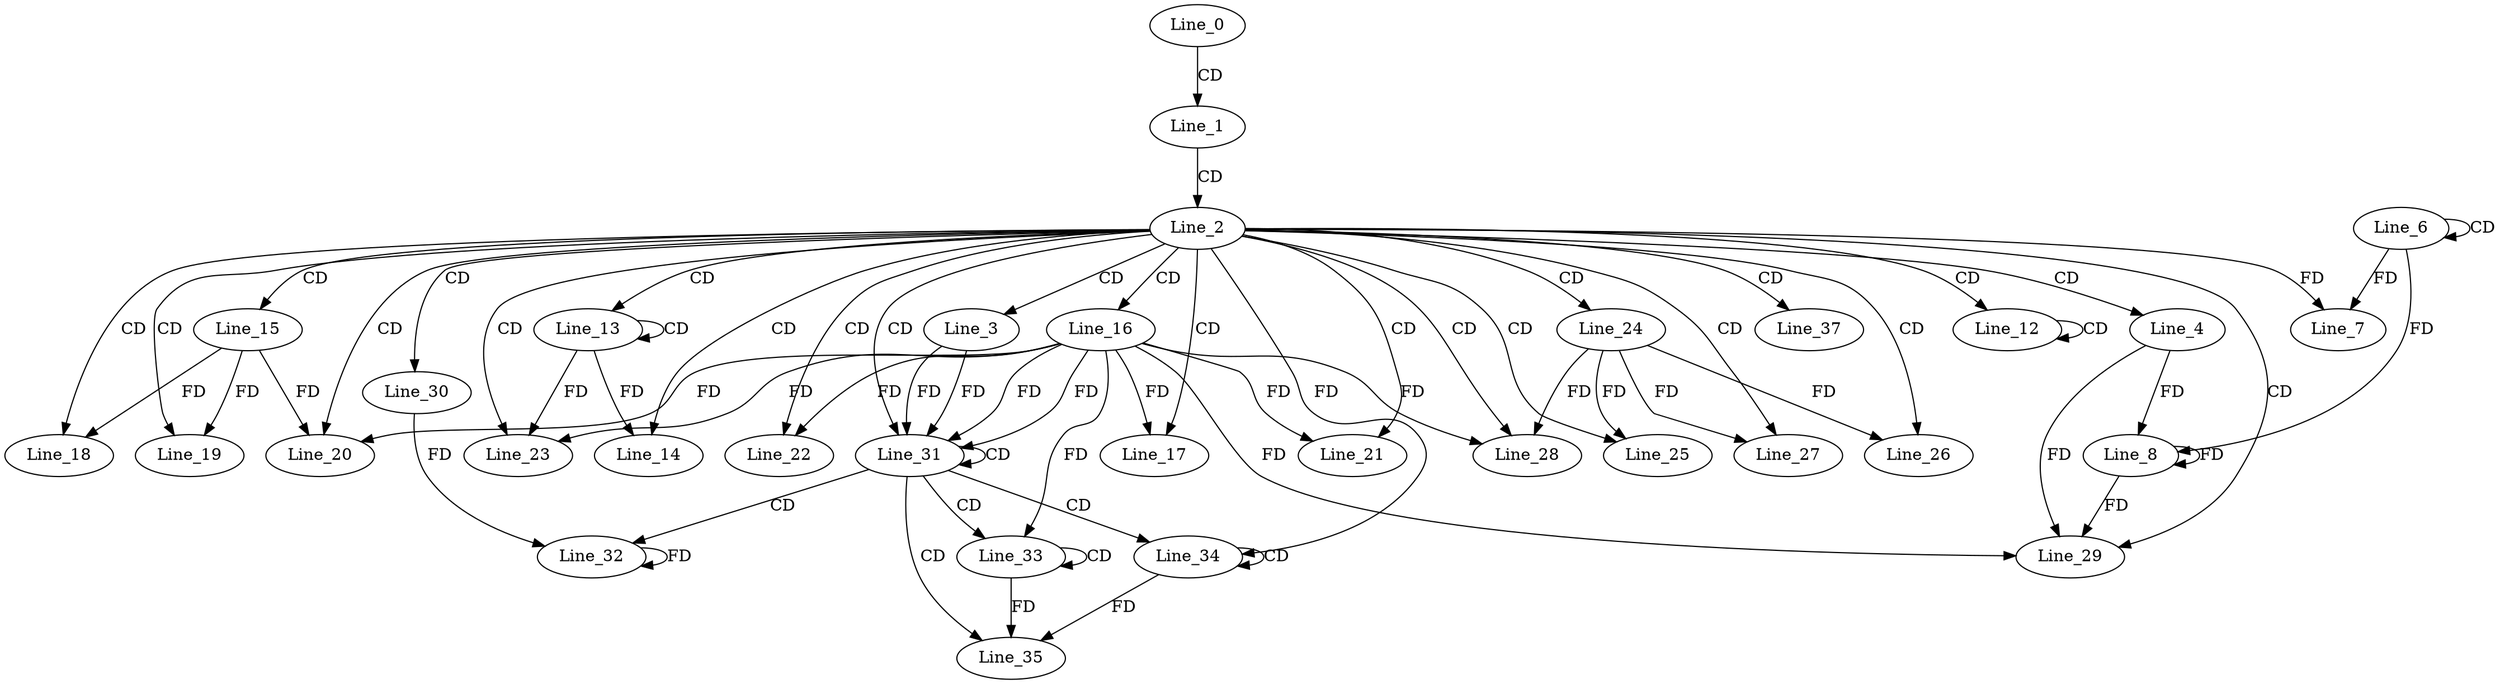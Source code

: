 digraph G {
  Line_0;
  Line_1;
  Line_2;
  Line_3;
  Line_4;
  Line_6;
  Line_6;
  Line_7;
  Line_7;
  Line_7;
  Line_8;
  Line_8;
  Line_8;
  Line_12;
  Line_12;
  Line_12;
  Line_13;
  Line_13;
  Line_14;
  Line_15;
  Line_16;
  Line_17;
  Line_17;
  Line_18;
  Line_18;
  Line_19;
  Line_19;
  Line_20;
  Line_21;
  Line_21;
  Line_22;
  Line_22;
  Line_23;
  Line_24;
  Line_25;
  Line_25;
  Line_26;
  Line_26;
  Line_27;
  Line_27;
  Line_28;
  Line_29;
  Line_30;
  Line_31;
  Line_31;
  Line_32;
  Line_33;
  Line_33;
  Line_33;
  Line_33;
  Line_34;
  Line_34;
  Line_35;
  Line_37;
  Line_0 -> Line_1 [ label="CD" ];
  Line_1 -> Line_2 [ label="CD" ];
  Line_2 -> Line_3 [ label="CD" ];
  Line_2 -> Line_4 [ label="CD" ];
  Line_6 -> Line_6 [ label="CD" ];
  Line_6 -> Line_7 [ label="FD" ];
  Line_2 -> Line_7 [ label="FD" ];
  Line_4 -> Line_8 [ label="FD" ];
  Line_8 -> Line_8 [ label="FD" ];
  Line_6 -> Line_8 [ label="FD" ];
  Line_2 -> Line_12 [ label="CD" ];
  Line_12 -> Line_12 [ label="CD" ];
  Line_2 -> Line_13 [ label="CD" ];
  Line_13 -> Line_13 [ label="CD" ];
  Line_2 -> Line_14 [ label="CD" ];
  Line_13 -> Line_14 [ label="FD" ];
  Line_2 -> Line_15 [ label="CD" ];
  Line_2 -> Line_16 [ label="CD" ];
  Line_2 -> Line_17 [ label="CD" ];
  Line_16 -> Line_17 [ label="FD" ];
  Line_2 -> Line_18 [ label="CD" ];
  Line_15 -> Line_18 [ label="FD" ];
  Line_2 -> Line_19 [ label="CD" ];
  Line_15 -> Line_19 [ label="FD" ];
  Line_2 -> Line_20 [ label="CD" ];
  Line_16 -> Line_20 [ label="FD" ];
  Line_15 -> Line_20 [ label="FD" ];
  Line_2 -> Line_21 [ label="CD" ];
  Line_16 -> Line_21 [ label="FD" ];
  Line_2 -> Line_22 [ label="CD" ];
  Line_16 -> Line_22 [ label="FD" ];
  Line_2 -> Line_23 [ label="CD" ];
  Line_16 -> Line_23 [ label="FD" ];
  Line_13 -> Line_23 [ label="FD" ];
  Line_2 -> Line_24 [ label="CD" ];
  Line_2 -> Line_25 [ label="CD" ];
  Line_24 -> Line_25 [ label="FD" ];
  Line_2 -> Line_26 [ label="CD" ];
  Line_24 -> Line_26 [ label="FD" ];
  Line_2 -> Line_27 [ label="CD" ];
  Line_24 -> Line_27 [ label="FD" ];
  Line_2 -> Line_28 [ label="CD" ];
  Line_16 -> Line_28 [ label="FD" ];
  Line_24 -> Line_28 [ label="FD" ];
  Line_2 -> Line_29 [ label="CD" ];
  Line_16 -> Line_29 [ label="FD" ];
  Line_4 -> Line_29 [ label="FD" ];
  Line_8 -> Line_29 [ label="FD" ];
  Line_2 -> Line_30 [ label="CD" ];
  Line_2 -> Line_31 [ label="CD" ];
  Line_3 -> Line_31 [ label="FD" ];
  Line_16 -> Line_31 [ label="FD" ];
  Line_31 -> Line_31 [ label="CD" ];
  Line_3 -> Line_31 [ label="FD" ];
  Line_16 -> Line_31 [ label="FD" ];
  Line_31 -> Line_32 [ label="CD" ];
  Line_30 -> Line_32 [ label="FD" ];
  Line_32 -> Line_32 [ label="FD" ];
  Line_31 -> Line_33 [ label="CD" ];
  Line_33 -> Line_33 [ label="CD" ];
  Line_16 -> Line_33 [ label="FD" ];
  Line_31 -> Line_34 [ label="CD" ];
  Line_34 -> Line_34 [ label="CD" ];
  Line_2 -> Line_34 [ label="FD" ];
  Line_31 -> Line_35 [ label="CD" ];
  Line_34 -> Line_35 [ label="FD" ];
  Line_33 -> Line_35 [ label="FD" ];
  Line_2 -> Line_37 [ label="CD" ];
}
